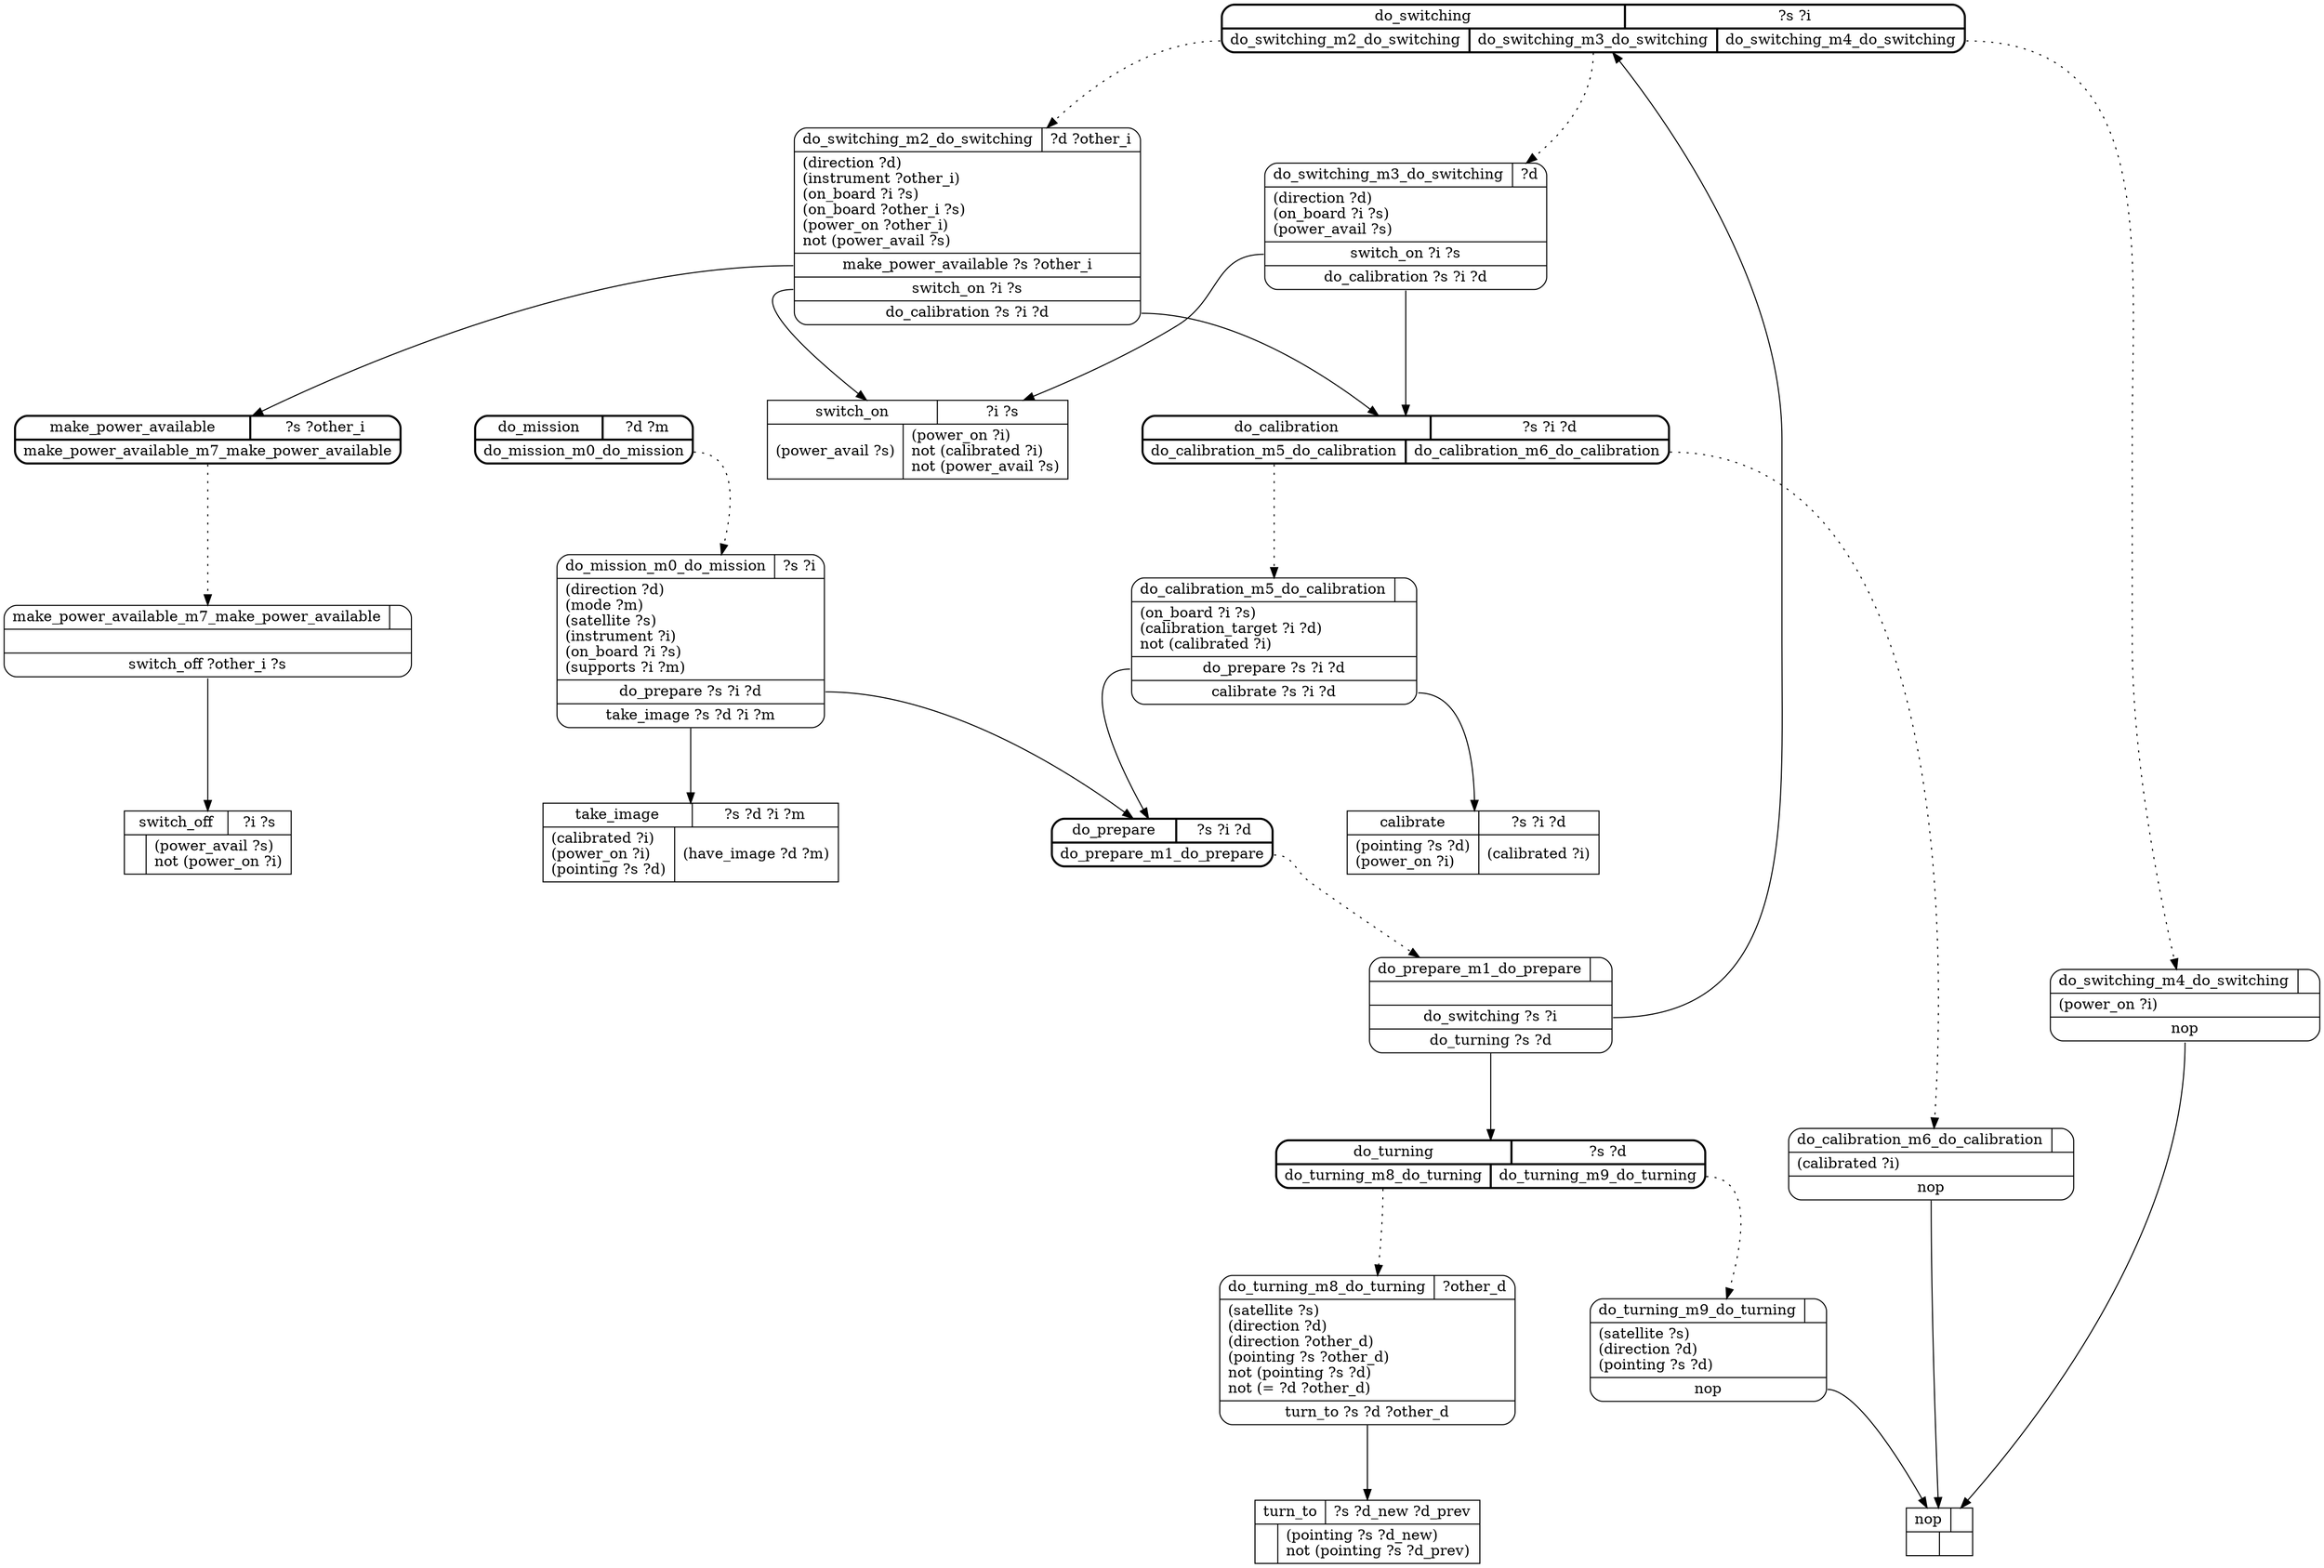 // Generated by Hype
digraph "satellite" {
  nodesep=1
  ranksep=1
  // Operators
  node [shape=record]
  "turn_to" [
    label="{{\N|?s ?d_new ?d_prev}|{|(pointing ?s ?d_new)\lnot (pointing ?s ?d_prev)\l}}"
  ]
  "switch_on" [
    label="{{\N|?i ?s}|{(power_avail ?s)\l|(power_on ?i)\lnot (calibrated ?i)\lnot (power_avail ?s)\l}}"
  ]
  "switch_off" [
    label="{{\N|?i ?s}|{|(power_avail ?s)\lnot (power_on ?i)\l}}"
  ]
  "calibrate" [
    label="{{\N|?s ?i ?d}|{(pointing ?s ?d)\l(power_on ?i)\l|(calibrated ?i)\l}}"
  ]
  "take_image" [
    label="{{\N|?s ?d ?i ?m}|{(calibrated ?i)\l(power_on ?i)\l(pointing ?s ?d)\l|(have_image ?d ?m)\l}}"
  ]
  "nop" [
    label="{{\N|}|{|}}"
  ]
  // Methods
  node [shape=Mrecord]
  "do_mission" [
    style=bold
    label="{{\N|?d ?m}|{<0>do_mission_m0_do_mission}}"
  ]
  "do_mission_m0_do_mission" [
    label="{{\N|?s ?i}|(direction ?d)\l(mode ?m)\l(satellite ?s)\l(instrument ?i)\l(on_board ?i ?s)\l(supports ?i ?m)\l|<0>do_prepare ?s ?i ?d|<1>take_image ?s ?d ?i ?m}"
  ]
  "do_mission":0 -> "do_mission_m0_do_mission" [style=dotted]
  "do_mission_m0_do_mission":0 -> "do_prepare"
  "do_mission_m0_do_mission":1 -> "take_image"
  "do_prepare" [
    style=bold
    label="{{\N|?s ?i ?d}|{<0>do_prepare_m1_do_prepare}}"
  ]
  "do_prepare_m1_do_prepare" [
    label="{{\N|}||<0>do_switching ?s ?i|<1>do_turning ?s ?d}"
  ]
  "do_prepare":0 -> "do_prepare_m1_do_prepare" [style=dotted]
  "do_prepare_m1_do_prepare":0 -> "do_switching"
  "do_prepare_m1_do_prepare":1 -> "do_turning"
  "do_switching" [
    style=bold
    label="{{\N|?s ?i}|{<0>do_switching_m2_do_switching|<1>do_switching_m3_do_switching|<2>do_switching_m4_do_switching}}"
  ]
  "do_switching_m2_do_switching" [
    label="{{\N|?d ?other_i}|(direction ?d)\l(instrument ?other_i)\l(on_board ?i ?s)\l(on_board ?other_i ?s)\l(power_on ?other_i)\lnot (power_avail ?s)\l|<0>make_power_available ?s ?other_i|<1>switch_on ?i ?s|<2>do_calibration ?s ?i ?d}"
  ]
  "do_switching":0 -> "do_switching_m2_do_switching" [style=dotted]
  "do_switching_m2_do_switching":0 -> "make_power_available"
  "do_switching_m2_do_switching":1 -> "switch_on"
  "do_switching_m2_do_switching":2 -> "do_calibration"
  "do_switching_m3_do_switching" [
    label="{{\N|?d}|(direction ?d)\l(on_board ?i ?s)\l(power_avail ?s)\l|<0>switch_on ?i ?s|<1>do_calibration ?s ?i ?d}"
  ]
  "do_switching":1 -> "do_switching_m3_do_switching" [style=dotted]
  "do_switching_m3_do_switching":0 -> "switch_on"
  "do_switching_m3_do_switching":1 -> "do_calibration"
  "do_switching_m4_do_switching" [
    label="{{\N|}|(power_on ?i)\l|<0>nop}"
  ]
  "do_switching":2 -> "do_switching_m4_do_switching" [style=dotted]
  "do_switching_m4_do_switching":0 -> "nop"
  "do_calibration" [
    style=bold
    label="{{\N|?s ?i ?d}|{<0>do_calibration_m5_do_calibration|<1>do_calibration_m6_do_calibration}}"
  ]
  "do_calibration_m5_do_calibration" [
    label="{{\N|}|(on_board ?i ?s)\l(calibration_target ?i ?d)\lnot (calibrated ?i)\l|<0>do_prepare ?s ?i ?d|<1>calibrate ?s ?i ?d}"
  ]
  "do_calibration":0 -> "do_calibration_m5_do_calibration" [style=dotted]
  "do_calibration_m5_do_calibration":0 -> "do_prepare"
  "do_calibration_m5_do_calibration":1 -> "calibrate"
  "do_calibration_m6_do_calibration" [
    label="{{\N|}|(calibrated ?i)\l|<0>nop}"
  ]
  "do_calibration":1 -> "do_calibration_m6_do_calibration" [style=dotted]
  "do_calibration_m6_do_calibration":0 -> "nop"
  "make_power_available" [
    style=bold
    label="{{\N|?s ?other_i}|{<0>make_power_available_m7_make_power_available}}"
  ]
  "make_power_available_m7_make_power_available" [
    label="{{\N|}||<0>switch_off ?other_i ?s}"
  ]
  "make_power_available":0 -> "make_power_available_m7_make_power_available" [style=dotted]
  "make_power_available_m7_make_power_available":0 -> "switch_off"
  "do_turning" [
    style=bold
    label="{{\N|?s ?d}|{<0>do_turning_m8_do_turning|<1>do_turning_m9_do_turning}}"
  ]
  "do_turning_m8_do_turning" [
    label="{{\N|?other_d}|(satellite ?s)\l(direction ?d)\l(direction ?other_d)\l(pointing ?s ?other_d)\lnot (pointing ?s ?d)\lnot (= ?d ?other_d)\l|<0>turn_to ?s ?d ?other_d}"
  ]
  "do_turning":0 -> "do_turning_m8_do_turning" [style=dotted]
  "do_turning_m8_do_turning":0 -> "turn_to"
  "do_turning_m9_do_turning" [
    label="{{\N|}|(satellite ?s)\l(direction ?d)\l(pointing ?s ?d)\l|<0>nop}"
  ]
  "do_turning":1 -> "do_turning_m9_do_turning" [style=dotted]
  "do_turning_m9_do_turning":0 -> "nop"
}